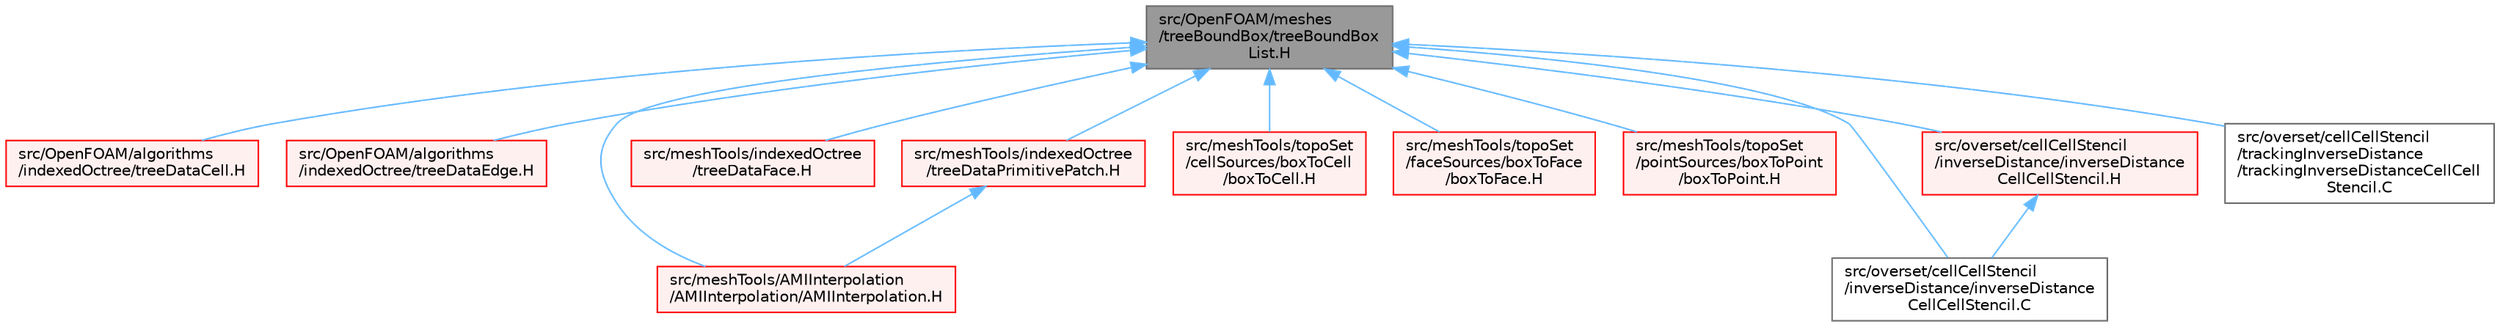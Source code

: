 digraph "src/OpenFOAM/meshes/treeBoundBox/treeBoundBoxList.H"
{
 // LATEX_PDF_SIZE
  bgcolor="transparent";
  edge [fontname=Helvetica,fontsize=10,labelfontname=Helvetica,labelfontsize=10];
  node [fontname=Helvetica,fontsize=10,shape=box,height=0.2,width=0.4];
  Node1 [id="Node000001",label="src/OpenFOAM/meshes\l/treeBoundBox/treeBoundBox\lList.H",height=0.2,width=0.4,color="gray40", fillcolor="grey60", style="filled", fontcolor="black",tooltip=" "];
  Node1 -> Node2 [id="edge1_Node000001_Node000002",dir="back",color="steelblue1",style="solid",tooltip=" "];
  Node2 [id="Node000002",label="src/OpenFOAM/algorithms\l/indexedOctree/treeDataCell.H",height=0.2,width=0.4,color="red", fillcolor="#FFF0F0", style="filled",URL="$treeDataCell_8H.html",tooltip=" "];
  Node1 -> Node22 [id="edge2_Node000001_Node000022",dir="back",color="steelblue1",style="solid",tooltip=" "];
  Node22 [id="Node000022",label="src/OpenFOAM/algorithms\l/indexedOctree/treeDataEdge.H",height=0.2,width=0.4,color="red", fillcolor="#FFF0F0", style="filled",URL="$treeDataEdge_8H.html",tooltip=" "];
  Node1 -> Node109 [id="edge3_Node000001_Node000109",dir="back",color="steelblue1",style="solid",tooltip=" "];
  Node109 [id="Node000109",label="src/meshTools/AMIInterpolation\l/AMIInterpolation/AMIInterpolation.H",height=0.2,width=0.4,color="red", fillcolor="#FFF0F0", style="filled",URL="$AMIInterpolation_8H.html",tooltip=" "];
  Node1 -> Node358 [id="edge4_Node000001_Node000358",dir="back",color="steelblue1",style="solid",tooltip=" "];
  Node358 [id="Node000358",label="src/meshTools/indexedOctree\l/treeDataFace.H",height=0.2,width=0.4,color="red", fillcolor="#FFF0F0", style="filled",URL="$treeDataFace_8H.html",tooltip=" "];
  Node1 -> Node362 [id="edge5_Node000001_Node000362",dir="back",color="steelblue1",style="solid",tooltip=" "];
  Node362 [id="Node000362",label="src/meshTools/indexedOctree\l/treeDataPrimitivePatch.H",height=0.2,width=0.4,color="red", fillcolor="#FFF0F0", style="filled",URL="$treeDataPrimitivePatch_8H.html",tooltip=" "];
  Node362 -> Node109 [id="edge6_Node000362_Node000109",dir="back",color="steelblue1",style="solid",tooltip=" "];
  Node1 -> Node385 [id="edge7_Node000001_Node000385",dir="back",color="steelblue1",style="solid",tooltip=" "];
  Node385 [id="Node000385",label="src/meshTools/topoSet\l/cellSources/boxToCell\l/boxToCell.H",height=0.2,width=0.4,color="red", fillcolor="#FFF0F0", style="filled",URL="$boxToCell_8H.html",tooltip=" "];
  Node1 -> Node387 [id="edge8_Node000001_Node000387",dir="back",color="steelblue1",style="solid",tooltip=" "];
  Node387 [id="Node000387",label="src/meshTools/topoSet\l/faceSources/boxToFace\l/boxToFace.H",height=0.2,width=0.4,color="red", fillcolor="#FFF0F0", style="filled",URL="$boxToFace_8H.html",tooltip=" "];
  Node1 -> Node389 [id="edge9_Node000001_Node000389",dir="back",color="steelblue1",style="solid",tooltip=" "];
  Node389 [id="Node000389",label="src/meshTools/topoSet\l/pointSources/boxToPoint\l/boxToPoint.H",height=0.2,width=0.4,color="red", fillcolor="#FFF0F0", style="filled",URL="$boxToPoint_8H.html",tooltip=" "];
  Node1 -> Node391 [id="edge10_Node000001_Node000391",dir="back",color="steelblue1",style="solid",tooltip=" "];
  Node391 [id="Node000391",label="src/overset/cellCellStencil\l/inverseDistance/inverseDistance\lCellCellStencil.C",height=0.2,width=0.4,color="grey40", fillcolor="white", style="filled",URL="$inverseDistanceCellCellStencil_8C.html",tooltip=" "];
  Node1 -> Node392 [id="edge11_Node000001_Node000392",dir="back",color="steelblue1",style="solid",tooltip=" "];
  Node392 [id="Node000392",label="src/overset/cellCellStencil\l/inverseDistance/inverseDistance\lCellCellStencil.H",height=0.2,width=0.4,color="red", fillcolor="#FFF0F0", style="filled",URL="$inverseDistanceCellCellStencil_8H.html",tooltip=" "];
  Node392 -> Node391 [id="edge12_Node000392_Node000391",dir="back",color="steelblue1",style="solid",tooltip=" "];
  Node1 -> Node396 [id="edge13_Node000001_Node000396",dir="back",color="steelblue1",style="solid",tooltip=" "];
  Node396 [id="Node000396",label="src/overset/cellCellStencil\l/trackingInverseDistance\l/trackingInverseDistanceCellCell\lStencil.C",height=0.2,width=0.4,color="grey40", fillcolor="white", style="filled",URL="$trackingInverseDistanceCellCellStencil_8C.html",tooltip=" "];
}
